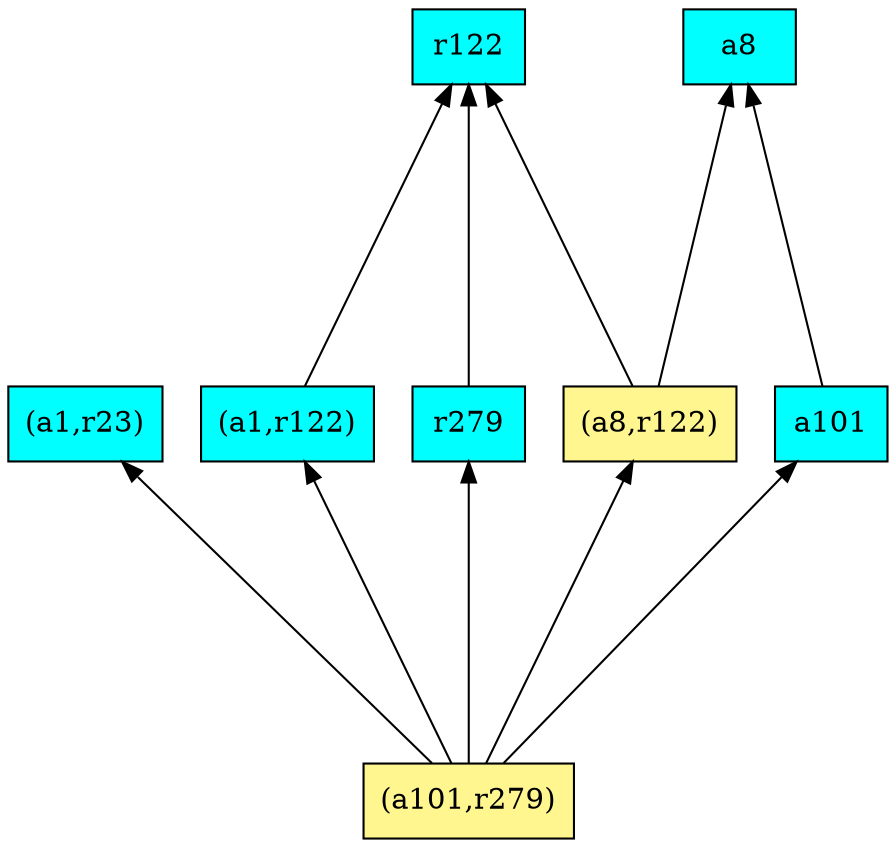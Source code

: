 digraph G {
rankdir=BT;ranksep="2.0";
"(a1,r23)" [shape=record,fillcolor=cyan,style=filled,label="{(a1,r23)}"];
"a8" [shape=record,fillcolor=cyan,style=filled,label="{a8}"];
"r122" [shape=record,fillcolor=cyan,style=filled,label="{r122}"];
"(a1,r122)" [shape=record,fillcolor=cyan,style=filled,label="{(a1,r122)}"];
"r279" [shape=record,fillcolor=cyan,style=filled,label="{r279}"];
"(a101,r279)" [shape=record,fillcolor=khaki1,style=filled,label="{(a101,r279)}"];
"(a8,r122)" [shape=record,fillcolor=khaki1,style=filled,label="{(a8,r122)}"];
"a101" [shape=record,fillcolor=cyan,style=filled,label="{a101}"];
"(a1,r122)" -> "r122"
"r279" -> "r122"
"(a101,r279)" -> "(a1,r23)"
"(a101,r279)" -> "(a1,r122)"
"(a101,r279)" -> "r279"
"(a101,r279)" -> "(a8,r122)"
"(a101,r279)" -> "a101"
"(a8,r122)" -> "r122"
"(a8,r122)" -> "a8"
"a101" -> "a8"
}